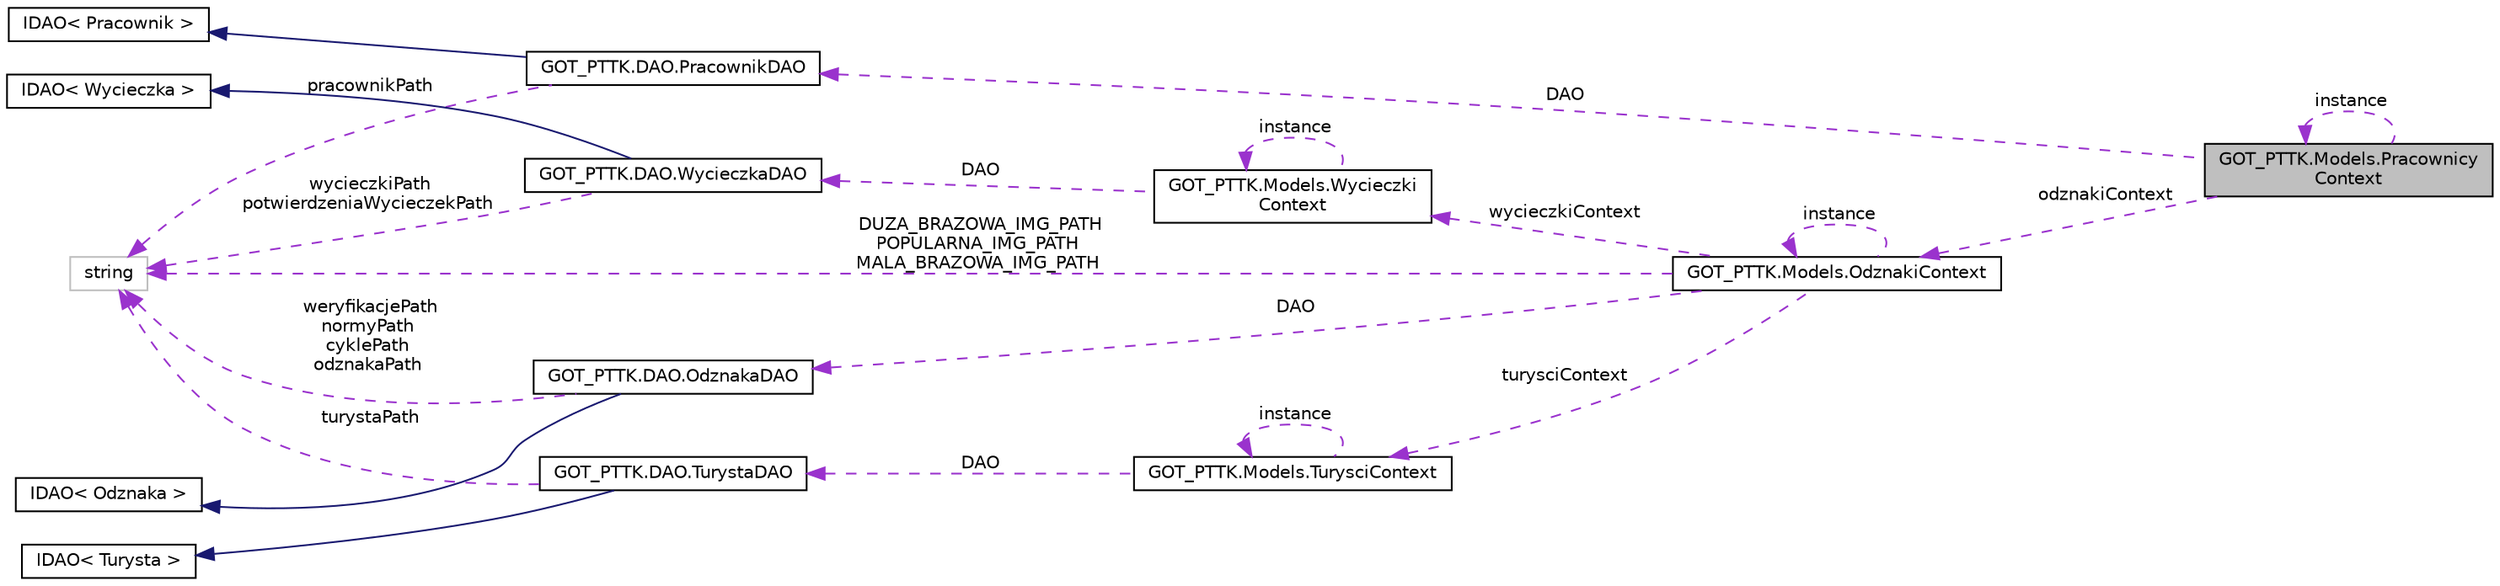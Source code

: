 digraph "GOT_PTTK.Models.PracownicyContext"
{
 // INTERACTIVE_SVG=YES
  edge [fontname="Helvetica",fontsize="10",labelfontname="Helvetica",labelfontsize="10"];
  node [fontname="Helvetica",fontsize="10",shape=record];
  rankdir="LR";
  Node1 [label="GOT_PTTK.Models.Pracownicy\lContext",height=0.2,width=0.4,color="black", fillcolor="grey75", style="filled", fontcolor="black"];
  Node1 -> Node1 [dir="back",color="darkorchid3",fontsize="10",style="dashed",label=" instance" ,fontname="Helvetica"];
  Node2 -> Node1 [dir="back",color="darkorchid3",fontsize="10",style="dashed",label=" DAO" ,fontname="Helvetica"];
  Node2 [label="GOT_PTTK.DAO.PracownikDAO",height=0.2,width=0.4,color="black", fillcolor="white", style="filled",URL="$class_g_o_t___p_t_t_k_1_1_d_a_o_1_1_pracownik_d_a_o.html"];
  Node3 -> Node2 [dir="back",color="midnightblue",fontsize="10",style="solid",fontname="Helvetica"];
  Node3 [label="IDAO\< Pracownik \>",height=0.2,width=0.4,color="black", fillcolor="white", style="filled",URL="$interface_g_o_t___p_t_t_k_1_1_d_a_o_1_1_i_d_a_o.html"];
  Node4 -> Node2 [dir="back",color="darkorchid3",fontsize="10",style="dashed",label=" pracownikPath" ,fontname="Helvetica"];
  Node4 [label="string",height=0.2,width=0.4,color="grey75", fillcolor="white", style="filled"];
  Node5 -> Node1 [dir="back",color="darkorchid3",fontsize="10",style="dashed",label=" odznakiContext" ,fontname="Helvetica"];
  Node5 [label="GOT_PTTK.Models.OdznakiContext",height=0.2,width=0.4,color="black", fillcolor="white", style="filled",URL="$class_g_o_t___p_t_t_k_1_1_models_1_1_odznaki_context.html",tooltip="Klasa zajmująca się transformacją obiektów odznak otrzymanych z DAO do modeli odznak obsługiwanych pr..."];
  Node6 -> Node5 [dir="back",color="darkorchid3",fontsize="10",style="dashed",label=" DAO" ,fontname="Helvetica"];
  Node6 [label="GOT_PTTK.DAO.OdznakaDAO",height=0.2,width=0.4,color="black", fillcolor="white", style="filled",URL="$class_g_o_t___p_t_t_k_1_1_d_a_o_1_1_odznaka_d_a_o.html"];
  Node7 -> Node6 [dir="back",color="midnightblue",fontsize="10",style="solid",fontname="Helvetica"];
  Node7 [label="IDAO\< Odznaka \>",height=0.2,width=0.4,color="black", fillcolor="white", style="filled",URL="$interface_g_o_t___p_t_t_k_1_1_d_a_o_1_1_i_d_a_o.html"];
  Node4 -> Node6 [dir="back",color="darkorchid3",fontsize="10",style="dashed",label=" weryfikacjePath\nnormyPath\ncyklePath\nodznakaPath" ,fontname="Helvetica"];
  Node4 -> Node5 [dir="back",color="darkorchid3",fontsize="10",style="dashed",label=" DUZA_BRAZOWA_IMG_PATH\nPOPULARNA_IMG_PATH\nMALA_BRAZOWA_IMG_PATH" ,fontname="Helvetica"];
  Node8 -> Node5 [dir="back",color="darkorchid3",fontsize="10",style="dashed",label=" turysciContext" ,fontname="Helvetica"];
  Node8 [label="GOT_PTTK.Models.TurysciContext",height=0.2,width=0.4,color="black", fillcolor="white", style="filled",URL="$class_g_o_t___p_t_t_k_1_1_models_1_1_turysci_context.html",tooltip="Klasa zajmująca się transformacją obiektów turystow otrzymanych z DAO do modeli turystów obsługiwanyc..."];
  Node9 -> Node8 [dir="back",color="darkorchid3",fontsize="10",style="dashed",label=" DAO" ,fontname="Helvetica"];
  Node9 [label="GOT_PTTK.DAO.TurystaDAO",height=0.2,width=0.4,color="black", fillcolor="white", style="filled",URL="$class_g_o_t___p_t_t_k_1_1_d_a_o_1_1_turysta_d_a_o.html"];
  Node10 -> Node9 [dir="back",color="midnightblue",fontsize="10",style="solid",fontname="Helvetica"];
  Node10 [label="IDAO\< Turysta \>",height=0.2,width=0.4,color="black", fillcolor="white", style="filled",URL="$interface_g_o_t___p_t_t_k_1_1_d_a_o_1_1_i_d_a_o.html"];
  Node4 -> Node9 [dir="back",color="darkorchid3",fontsize="10",style="dashed",label=" turystaPath" ,fontname="Helvetica"];
  Node8 -> Node8 [dir="back",color="darkorchid3",fontsize="10",style="dashed",label=" instance" ,fontname="Helvetica"];
  Node11 -> Node5 [dir="back",color="darkorchid3",fontsize="10",style="dashed",label=" wycieczkiContext" ,fontname="Helvetica"];
  Node11 [label="GOT_PTTK.Models.Wycieczki\lContext",height=0.2,width=0.4,color="black", fillcolor="white", style="filled",URL="$class_g_o_t___p_t_t_k_1_1_models_1_1_wycieczki_context.html",tooltip="Klasa zajmująca się transformacją obiektów wycieczek otrzymanych z DAO do modeli wycieczek obsługiwan..."];
  Node12 -> Node11 [dir="back",color="darkorchid3",fontsize="10",style="dashed",label=" DAO" ,fontname="Helvetica"];
  Node12 [label="GOT_PTTK.DAO.WycieczkaDAO",height=0.2,width=0.4,color="black", fillcolor="white", style="filled",URL="$class_g_o_t___p_t_t_k_1_1_d_a_o_1_1_wycieczka_d_a_o.html"];
  Node13 -> Node12 [dir="back",color="midnightblue",fontsize="10",style="solid",fontname="Helvetica"];
  Node13 [label="IDAO\< Wycieczka \>",height=0.2,width=0.4,color="black", fillcolor="white", style="filled",URL="$interface_g_o_t___p_t_t_k_1_1_d_a_o_1_1_i_d_a_o.html"];
  Node4 -> Node12 [dir="back",color="darkorchid3",fontsize="10",style="dashed",label=" wycieczkiPath\npotwierdzeniaWycieczekPath" ,fontname="Helvetica"];
  Node11 -> Node11 [dir="back",color="darkorchid3",fontsize="10",style="dashed",label=" instance" ,fontname="Helvetica"];
  Node5 -> Node5 [dir="back",color="darkorchid3",fontsize="10",style="dashed",label=" instance" ,fontname="Helvetica"];
}
